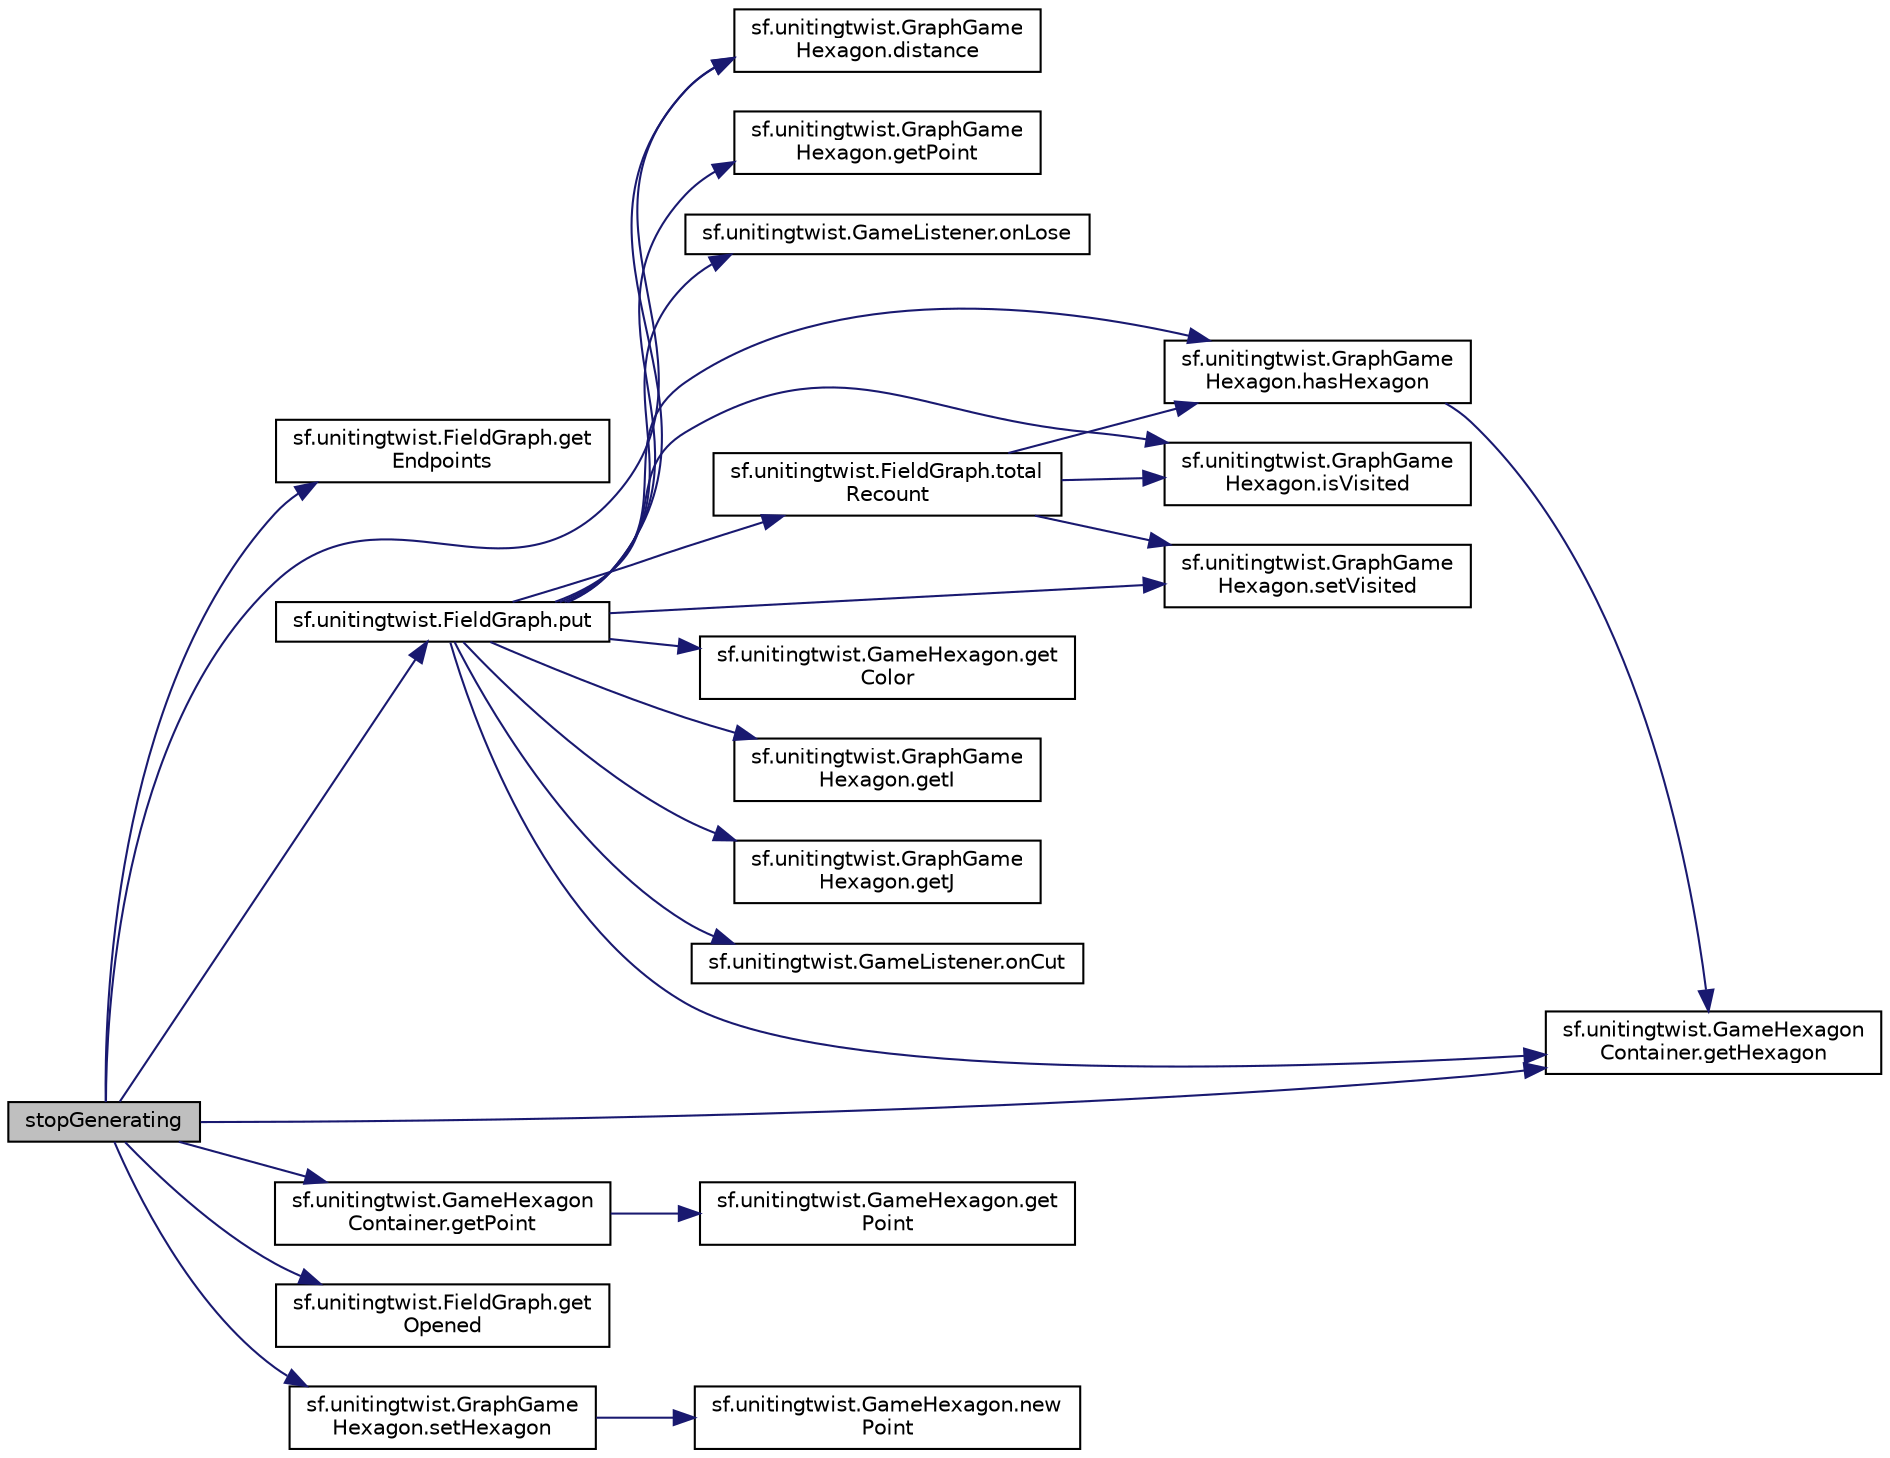 digraph "stopGenerating"
{
  edge [fontname="Helvetica",fontsize="10",labelfontname="Helvetica",labelfontsize="10"];
  node [fontname="Helvetica",fontsize="10",shape=record];
  rankdir="LR";
  Node53 [label="stopGenerating",height=0.2,width=0.4,color="black", fillcolor="grey75", style="filled", fontcolor="black"];
  Node53 -> Node54 [color="midnightblue",fontsize="10",style="solid",fontname="Helvetica"];
  Node54 [label="sf.unitingtwist.FieldGraph.get\lEndpoints",height=0.2,width=0.4,color="black", fillcolor="white", style="filled",URL="$classsf_1_1unitingtwist_1_1_field_graph.html#adfcfe2afa1402ef78e1aee3efb837c64"];
  Node53 -> Node55 [color="midnightblue",fontsize="10",style="solid",fontname="Helvetica"];
  Node55 [label="sf.unitingtwist.GraphGame\lHexagon.distance",height=0.2,width=0.4,color="black", fillcolor="white", style="filled",URL="$classsf_1_1unitingtwist_1_1_graph_game_hexagon.html#ace648e40c8ca87642c1cb79849292d4d"];
  Node53 -> Node56 [color="midnightblue",fontsize="10",style="solid",fontname="Helvetica"];
  Node56 [label="sf.unitingtwist.GameHexagon\lContainer.getPoint",height=0.2,width=0.4,color="black", fillcolor="white", style="filled",URL="$classsf_1_1unitingtwist_1_1_game_hexagon_container.html#ab83bca143bb78bf22c57d15fdeeb91b3"];
  Node56 -> Node57 [color="midnightblue",fontsize="10",style="solid",fontname="Helvetica"];
  Node57 [label="sf.unitingtwist.GameHexagon.get\lPoint",height=0.2,width=0.4,color="black", fillcolor="white", style="filled",URL="$classsf_1_1unitingtwist_1_1_game_hexagon.html#ab83bca143bb78bf22c57d15fdeeb91b3"];
  Node53 -> Node58 [color="midnightblue",fontsize="10",style="solid",fontname="Helvetica"];
  Node58 [label="sf.unitingtwist.FieldGraph.get\lOpened",height=0.2,width=0.4,color="black", fillcolor="white", style="filled",URL="$classsf_1_1unitingtwist_1_1_field_graph.html#a8880d79fa3f1410ef0439864ae4775fd"];
  Node53 -> Node59 [color="midnightblue",fontsize="10",style="solid",fontname="Helvetica"];
  Node59 [label="sf.unitingtwist.GraphGame\lHexagon.setHexagon",height=0.2,width=0.4,color="black", fillcolor="white", style="filled",URL="$classsf_1_1unitingtwist_1_1_graph_game_hexagon.html#a31b3633d1829f9a2ffd0082a2061a1c5"];
  Node59 -> Node60 [color="midnightblue",fontsize="10",style="solid",fontname="Helvetica"];
  Node60 [label="sf.unitingtwist.GameHexagon.new\lPoint",height=0.2,width=0.4,color="black", fillcolor="white", style="filled",URL="$classsf_1_1unitingtwist_1_1_game_hexagon.html#af2eb799dd076933abf4a8449ef8fb12f"];
  Node53 -> Node61 [color="midnightblue",fontsize="10",style="solid",fontname="Helvetica"];
  Node61 [label="sf.unitingtwist.GameHexagon\lContainer.getHexagon",height=0.2,width=0.4,color="black", fillcolor="white", style="filled",URL="$classsf_1_1unitingtwist_1_1_game_hexagon_container.html#a27b622ba75ab99568513b95d4a5c1bd1"];
  Node53 -> Node62 [color="midnightblue",fontsize="10",style="solid",fontname="Helvetica"];
  Node62 [label="sf.unitingtwist.FieldGraph.put",height=0.2,width=0.4,color="black", fillcolor="white", style="filled",URL="$classsf_1_1unitingtwist_1_1_field_graph.html#ad00bb318775c75318a78b012a28a3cc8"];
  Node62 -> Node61 [color="midnightblue",fontsize="10",style="solid",fontname="Helvetica"];
  Node62 -> Node63 [color="midnightblue",fontsize="10",style="solid",fontname="Helvetica"];
  Node63 [label="sf.unitingtwist.GameHexagon.get\lColor",height=0.2,width=0.4,color="black", fillcolor="white", style="filled",URL="$classsf_1_1unitingtwist_1_1_game_hexagon.html#aabf036e03a1c81452dadd7a0f9499cba"];
  Node62 -> Node64 [color="midnightblue",fontsize="10",style="solid",fontname="Helvetica"];
  Node64 [label="sf.unitingtwist.GraphGame\lHexagon.isVisited",height=0.2,width=0.4,color="black", fillcolor="white", style="filled",URL="$classsf_1_1unitingtwist_1_1_graph_game_hexagon.html#a2d5373d59efa89d4024c56515402d097"];
  Node62 -> Node65 [color="midnightblue",fontsize="10",style="solid",fontname="Helvetica"];
  Node65 [label="sf.unitingtwist.GraphGame\lHexagon.setVisited",height=0.2,width=0.4,color="black", fillcolor="white", style="filled",URL="$classsf_1_1unitingtwist_1_1_graph_game_hexagon.html#a5e654106f2076606fd907476f80518c6"];
  Node62 -> Node66 [color="midnightblue",fontsize="10",style="solid",fontname="Helvetica"];
  Node66 [label="sf.unitingtwist.GraphGame\lHexagon.getI",height=0.2,width=0.4,color="black", fillcolor="white", style="filled",URL="$classsf_1_1unitingtwist_1_1_graph_game_hexagon.html#a496b13cbdf0546a80c140ea3d147b5f8"];
  Node62 -> Node67 [color="midnightblue",fontsize="10",style="solid",fontname="Helvetica"];
  Node67 [label="sf.unitingtwist.GraphGame\lHexagon.getJ",height=0.2,width=0.4,color="black", fillcolor="white", style="filled",URL="$classsf_1_1unitingtwist_1_1_graph_game_hexagon.html#a02ef75a2737802ad48cafb98f5e9d7ca"];
  Node62 -> Node68 [color="midnightblue",fontsize="10",style="solid",fontname="Helvetica"];
  Node68 [label="sf.unitingtwist.GraphGame\lHexagon.hasHexagon",height=0.2,width=0.4,color="black", fillcolor="white", style="filled",URL="$classsf_1_1unitingtwist_1_1_graph_game_hexagon.html#ab614a366b275084140dc6b158d395887"];
  Node68 -> Node61 [color="midnightblue",fontsize="10",style="solid",fontname="Helvetica"];
  Node62 -> Node69 [color="midnightblue",fontsize="10",style="solid",fontname="Helvetica"];
  Node69 [label="sf.unitingtwist.GameListener.onCut",height=0.2,width=0.4,color="black", fillcolor="white", style="filled",URL="$interfacesf_1_1unitingtwist_1_1_game_listener.html#ac9f99a8933b01d99f8e7b23f4f871a23"];
  Node62 -> Node55 [color="midnightblue",fontsize="10",style="solid",fontname="Helvetica"];
  Node62 -> Node70 [color="midnightblue",fontsize="10",style="solid",fontname="Helvetica"];
  Node70 [label="sf.unitingtwist.GraphGame\lHexagon.getPoint",height=0.2,width=0.4,color="black", fillcolor="white", style="filled",URL="$classsf_1_1unitingtwist_1_1_graph_game_hexagon.html#ab83bca143bb78bf22c57d15fdeeb91b3"];
  Node62 -> Node71 [color="midnightblue",fontsize="10",style="solid",fontname="Helvetica"];
  Node71 [label="sf.unitingtwist.GameListener.onLose",height=0.2,width=0.4,color="black", fillcolor="white", style="filled",URL="$interfacesf_1_1unitingtwist_1_1_game_listener.html#ad3a588cbd6aa6344ad9a032223571669"];
  Node62 -> Node72 [color="midnightblue",fontsize="10",style="solid",fontname="Helvetica"];
  Node72 [label="sf.unitingtwist.FieldGraph.total\lRecount",height=0.2,width=0.4,color="black", fillcolor="white", style="filled",URL="$classsf_1_1unitingtwist_1_1_field_graph.html#a4e527a0a39cf1b2888ceaa013cc7e2c1"];
  Node72 -> Node64 [color="midnightblue",fontsize="10",style="solid",fontname="Helvetica"];
  Node72 -> Node65 [color="midnightblue",fontsize="10",style="solid",fontname="Helvetica"];
  Node72 -> Node68 [color="midnightblue",fontsize="10",style="solid",fontname="Helvetica"];
}

